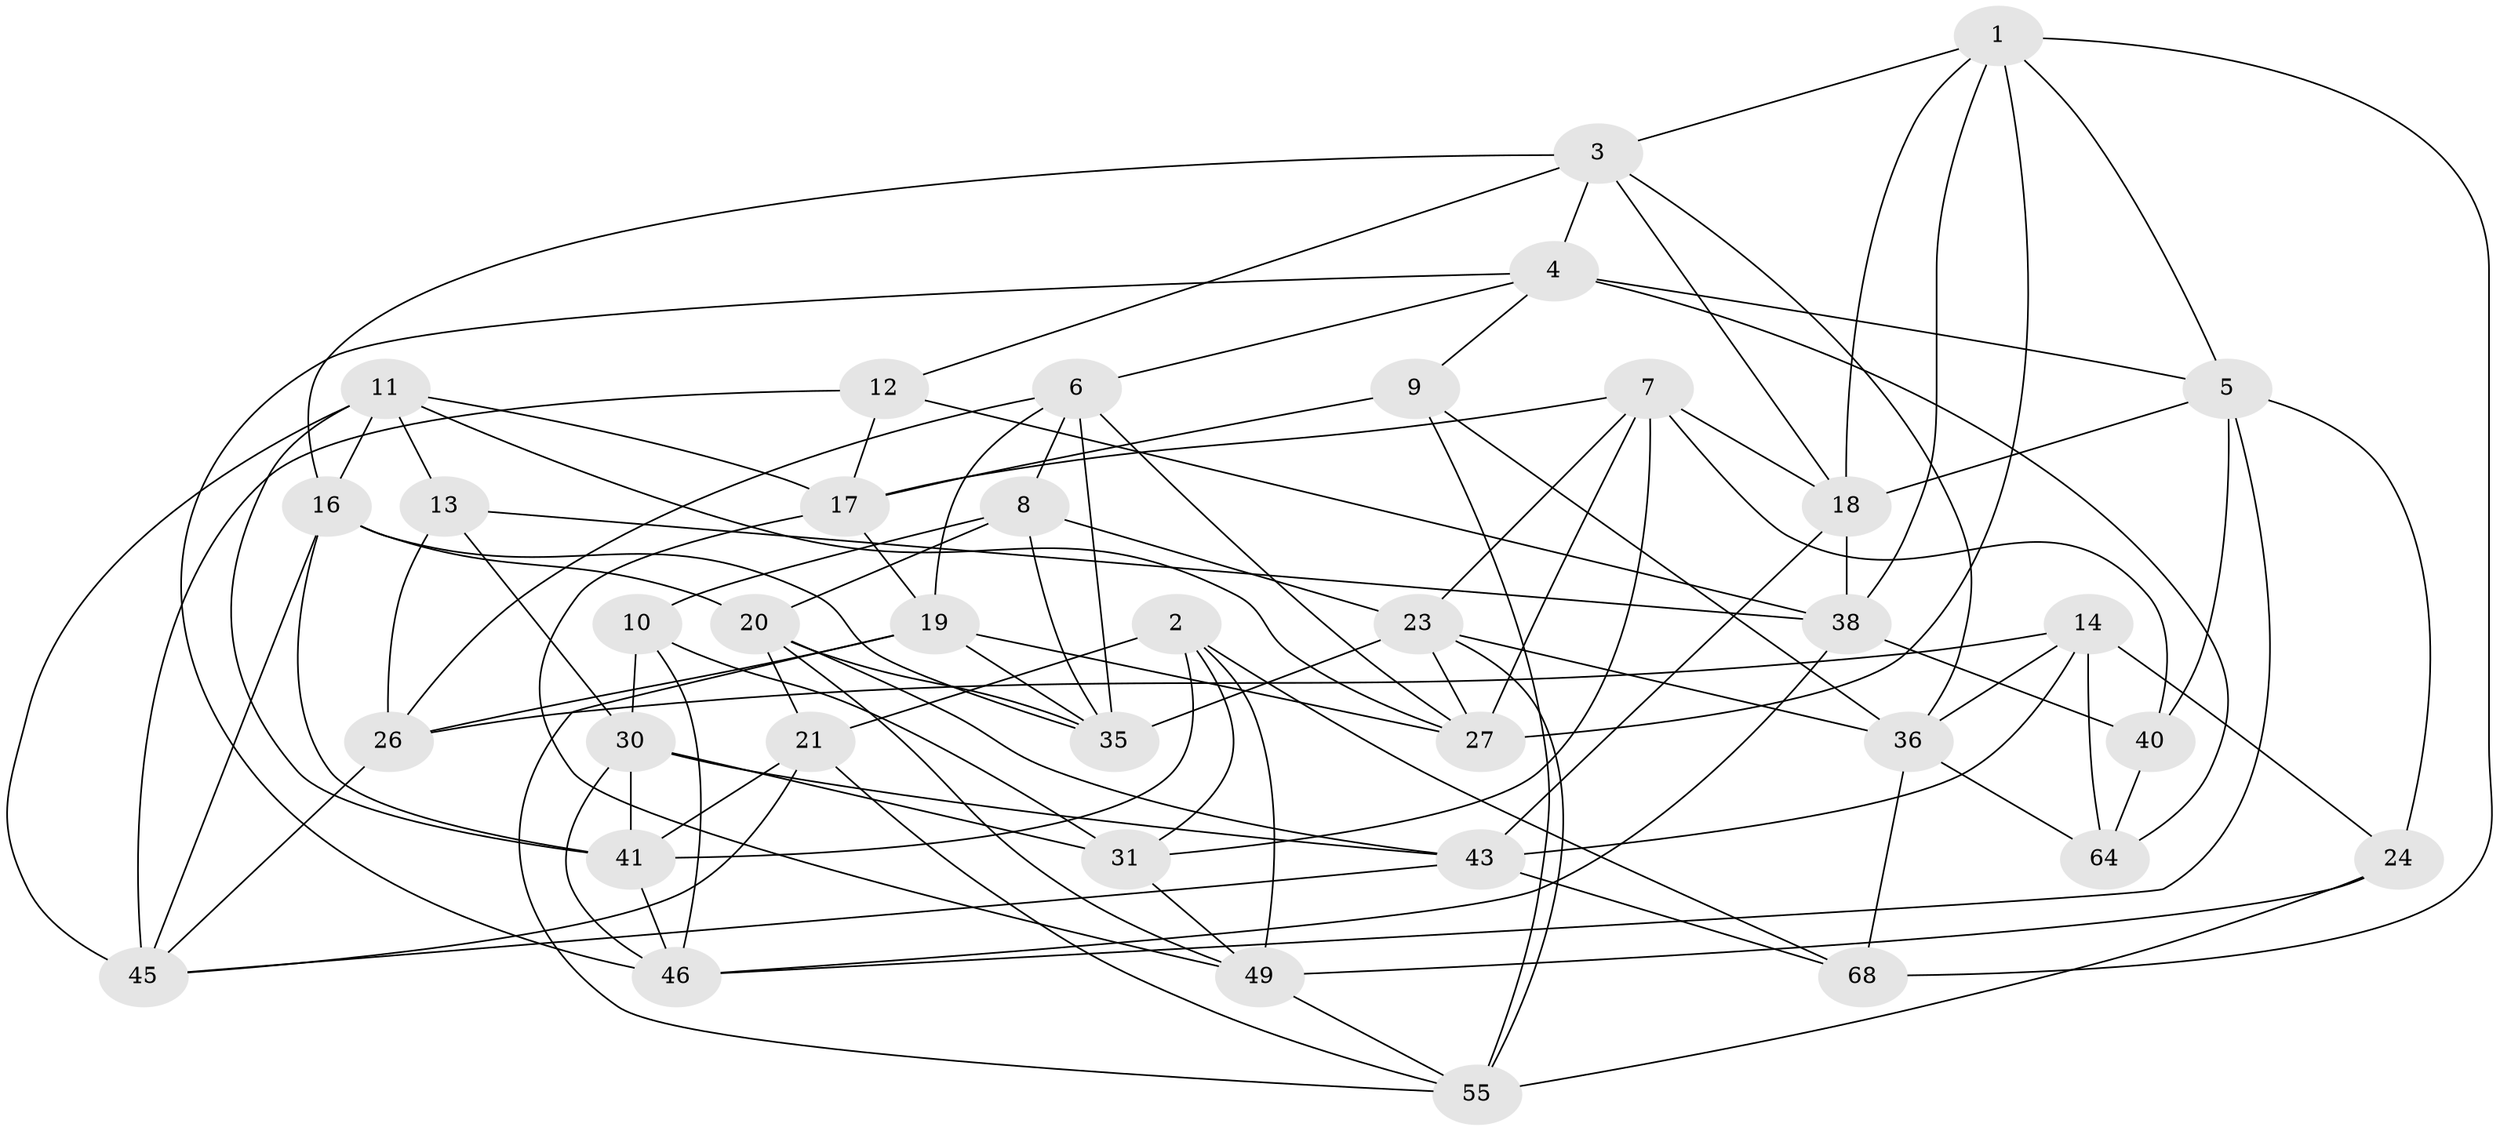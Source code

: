 // original degree distribution, {4: 1.0}
// Generated by graph-tools (version 1.1) at 2025/11/02/27/25 16:11:47]
// undirected, 38 vertices, 103 edges
graph export_dot {
graph [start="1"]
  node [color=gray90,style=filled];
  1 [super="+44"];
  2 [super="+15"];
  3 [super="+59"];
  4 [super="+51"];
  5 [super="+32"];
  6 [super="+34"];
  7 [super="+42"];
  8 [super="+47"];
  9;
  10 [super="+61"];
  11 [super="+48"];
  12;
  13;
  14 [super="+52"];
  16 [super="+54"];
  17 [super="+29"];
  18 [super="+25"];
  19 [super="+53"];
  20 [super="+22"];
  21 [super="+58"];
  23 [super="+28"];
  24;
  26 [super="+63"];
  27 [super="+37"];
  30 [super="+56"];
  31 [super="+33"];
  35 [super="+65"];
  36 [super="+67"];
  38 [super="+39"];
  40;
  41 [super="+66"];
  43 [super="+60"];
  45 [super="+50"];
  46 [super="+69"];
  49 [super="+57"];
  55 [super="+62"];
  64;
  68;
  1 -- 68;
  1 -- 27;
  1 -- 18;
  1 -- 3;
  1 -- 38;
  1 -- 5;
  2 -- 21 [weight=2];
  2 -- 31;
  2 -- 49;
  2 -- 41;
  2 -- 68;
  3 -- 4;
  3 -- 36;
  3 -- 18;
  3 -- 12;
  3 -- 16;
  4 -- 9;
  4 -- 6;
  4 -- 64;
  4 -- 5;
  4 -- 46;
  5 -- 40;
  5 -- 46;
  5 -- 24;
  5 -- 18;
  6 -- 26;
  6 -- 27;
  6 -- 8;
  6 -- 19;
  6 -- 35;
  7 -- 27;
  7 -- 18;
  7 -- 31;
  7 -- 40;
  7 -- 17;
  7 -- 23;
  8 -- 20;
  8 -- 10 [weight=2];
  8 -- 35;
  8 -- 23;
  9 -- 55;
  9 -- 36;
  9 -- 17;
  10 -- 31 [weight=2];
  10 -- 46;
  10 -- 30;
  11 -- 16;
  11 -- 17;
  11 -- 41;
  11 -- 13;
  11 -- 27;
  11 -- 45;
  12 -- 38;
  12 -- 17;
  12 -- 45;
  13 -- 38;
  13 -- 26;
  13 -- 30;
  14 -- 64;
  14 -- 26 [weight=2];
  14 -- 24;
  14 -- 43;
  14 -- 36;
  16 -- 41;
  16 -- 45;
  16 -- 35;
  16 -- 20;
  17 -- 19;
  17 -- 49;
  18 -- 38;
  18 -- 43;
  19 -- 26;
  19 -- 27;
  19 -- 55;
  19 -- 35;
  20 -- 49;
  20 -- 35;
  20 -- 43;
  20 -- 21;
  21 -- 45;
  21 -- 41;
  21 -- 55;
  23 -- 35;
  23 -- 55;
  23 -- 27;
  23 -- 36;
  24 -- 49;
  24 -- 55;
  26 -- 45;
  30 -- 31;
  30 -- 43;
  30 -- 41;
  30 -- 46;
  31 -- 49;
  36 -- 68;
  36 -- 64;
  38 -- 40;
  38 -- 46;
  40 -- 64;
  41 -- 46;
  43 -- 68;
  43 -- 45;
  49 -- 55;
}
